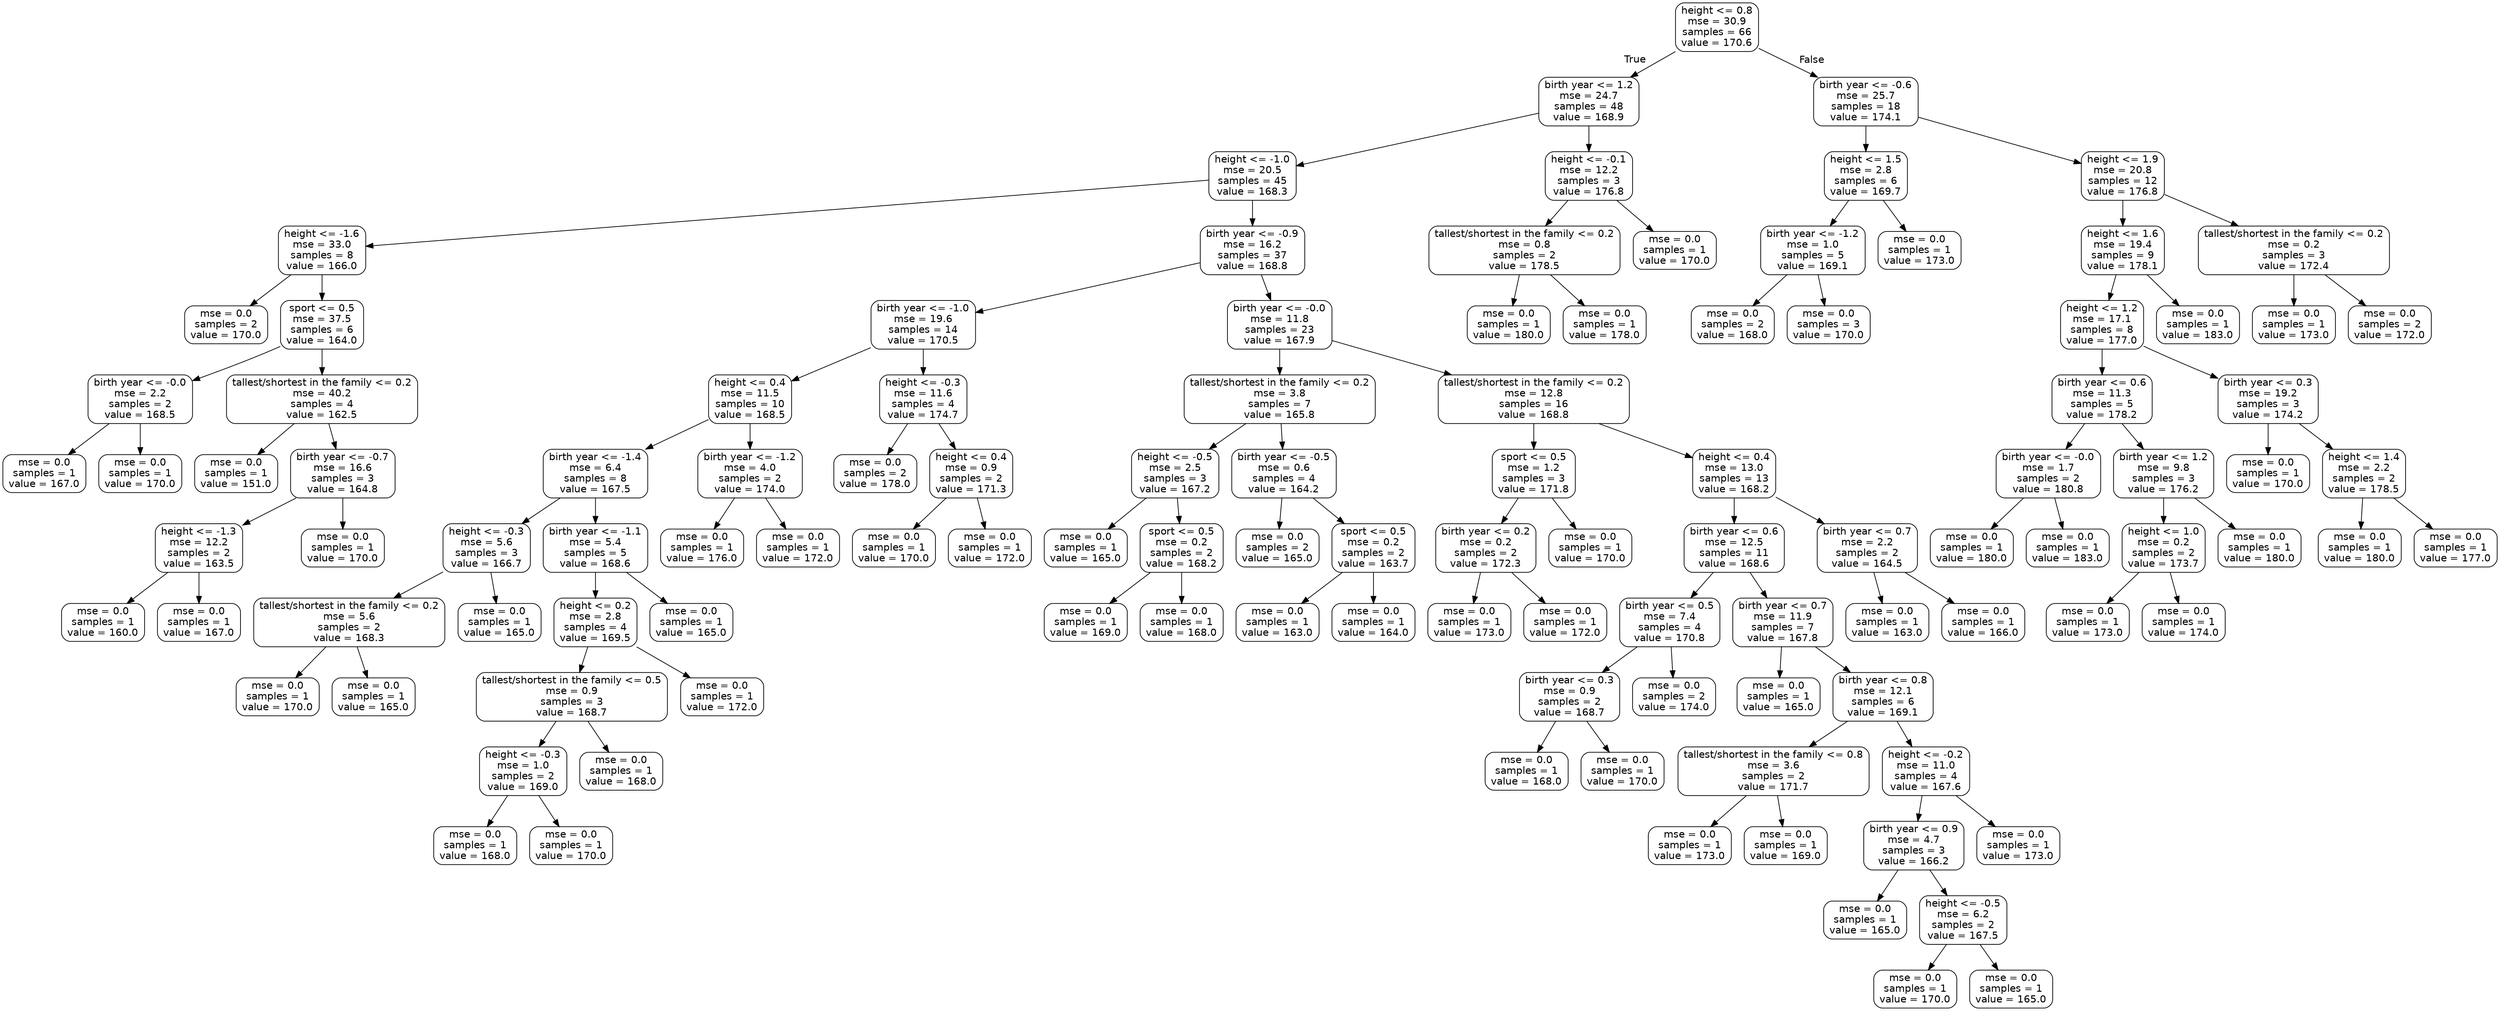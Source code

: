 digraph Tree {
node [shape=box, style="rounded", color="black", fontname=helvetica] ;
edge [fontname=helvetica] ;
0 [label="height <= 0.8\nmse = 30.9\nsamples = 66\nvalue = 170.6"] ;
1 [label="birth year <= 1.2\nmse = 24.7\nsamples = 48\nvalue = 168.9"] ;
0 -> 1 [labeldistance=2.5, labelangle=45, headlabel="True"] ;
2 [label="height <= -1.0\nmse = 20.5\nsamples = 45\nvalue = 168.3"] ;
1 -> 2 ;
3 [label="height <= -1.6\nmse = 33.0\nsamples = 8\nvalue = 166.0"] ;
2 -> 3 ;
4 [label="mse = 0.0\nsamples = 2\nvalue = 170.0"] ;
3 -> 4 ;
5 [label="sport <= 0.5\nmse = 37.5\nsamples = 6\nvalue = 164.0"] ;
3 -> 5 ;
6 [label="birth year <= -0.0\nmse = 2.2\nsamples = 2\nvalue = 168.5"] ;
5 -> 6 ;
7 [label="mse = 0.0\nsamples = 1\nvalue = 167.0"] ;
6 -> 7 ;
8 [label="mse = 0.0\nsamples = 1\nvalue = 170.0"] ;
6 -> 8 ;
9 [label="tallest/shortest in the family <= 0.2\nmse = 40.2\nsamples = 4\nvalue = 162.5"] ;
5 -> 9 ;
10 [label="mse = 0.0\nsamples = 1\nvalue = 151.0"] ;
9 -> 10 ;
11 [label="birth year <= -0.7\nmse = 16.6\nsamples = 3\nvalue = 164.8"] ;
9 -> 11 ;
12 [label="height <= -1.3\nmse = 12.2\nsamples = 2\nvalue = 163.5"] ;
11 -> 12 ;
13 [label="mse = 0.0\nsamples = 1\nvalue = 160.0"] ;
12 -> 13 ;
14 [label="mse = 0.0\nsamples = 1\nvalue = 167.0"] ;
12 -> 14 ;
15 [label="mse = 0.0\nsamples = 1\nvalue = 170.0"] ;
11 -> 15 ;
16 [label="birth year <= -0.9\nmse = 16.2\nsamples = 37\nvalue = 168.8"] ;
2 -> 16 ;
17 [label="birth year <= -1.0\nmse = 19.6\nsamples = 14\nvalue = 170.5"] ;
16 -> 17 ;
18 [label="height <= 0.4\nmse = 11.5\nsamples = 10\nvalue = 168.5"] ;
17 -> 18 ;
19 [label="birth year <= -1.4\nmse = 6.4\nsamples = 8\nvalue = 167.5"] ;
18 -> 19 ;
20 [label="height <= -0.3\nmse = 5.6\nsamples = 3\nvalue = 166.7"] ;
19 -> 20 ;
21 [label="tallest/shortest in the family <= 0.2\nmse = 5.6\nsamples = 2\nvalue = 168.3"] ;
20 -> 21 ;
22 [label="mse = 0.0\nsamples = 1\nvalue = 170.0"] ;
21 -> 22 ;
23 [label="mse = 0.0\nsamples = 1\nvalue = 165.0"] ;
21 -> 23 ;
24 [label="mse = 0.0\nsamples = 1\nvalue = 165.0"] ;
20 -> 24 ;
25 [label="birth year <= -1.1\nmse = 5.4\nsamples = 5\nvalue = 168.6"] ;
19 -> 25 ;
26 [label="height <= 0.2\nmse = 2.8\nsamples = 4\nvalue = 169.5"] ;
25 -> 26 ;
27 [label="tallest/shortest in the family <= 0.5\nmse = 0.9\nsamples = 3\nvalue = 168.7"] ;
26 -> 27 ;
28 [label="height <= -0.3\nmse = 1.0\nsamples = 2\nvalue = 169.0"] ;
27 -> 28 ;
29 [label="mse = 0.0\nsamples = 1\nvalue = 168.0"] ;
28 -> 29 ;
30 [label="mse = 0.0\nsamples = 1\nvalue = 170.0"] ;
28 -> 30 ;
31 [label="mse = 0.0\nsamples = 1\nvalue = 168.0"] ;
27 -> 31 ;
32 [label="mse = 0.0\nsamples = 1\nvalue = 172.0"] ;
26 -> 32 ;
33 [label="mse = 0.0\nsamples = 1\nvalue = 165.0"] ;
25 -> 33 ;
34 [label="birth year <= -1.2\nmse = 4.0\nsamples = 2\nvalue = 174.0"] ;
18 -> 34 ;
35 [label="mse = 0.0\nsamples = 1\nvalue = 176.0"] ;
34 -> 35 ;
36 [label="mse = 0.0\nsamples = 1\nvalue = 172.0"] ;
34 -> 36 ;
37 [label="height <= -0.3\nmse = 11.6\nsamples = 4\nvalue = 174.7"] ;
17 -> 37 ;
38 [label="mse = 0.0\nsamples = 2\nvalue = 178.0"] ;
37 -> 38 ;
39 [label="height <= 0.4\nmse = 0.9\nsamples = 2\nvalue = 171.3"] ;
37 -> 39 ;
40 [label="mse = 0.0\nsamples = 1\nvalue = 170.0"] ;
39 -> 40 ;
41 [label="mse = 0.0\nsamples = 1\nvalue = 172.0"] ;
39 -> 41 ;
42 [label="birth year <= -0.0\nmse = 11.8\nsamples = 23\nvalue = 167.9"] ;
16 -> 42 ;
43 [label="tallest/shortest in the family <= 0.2\nmse = 3.8\nsamples = 7\nvalue = 165.8"] ;
42 -> 43 ;
44 [label="height <= -0.5\nmse = 2.5\nsamples = 3\nvalue = 167.2"] ;
43 -> 44 ;
45 [label="mse = 0.0\nsamples = 1\nvalue = 165.0"] ;
44 -> 45 ;
46 [label="sport <= 0.5\nmse = 0.2\nsamples = 2\nvalue = 168.2"] ;
44 -> 46 ;
47 [label="mse = 0.0\nsamples = 1\nvalue = 169.0"] ;
46 -> 47 ;
48 [label="mse = 0.0\nsamples = 1\nvalue = 168.0"] ;
46 -> 48 ;
49 [label="birth year <= -0.5\nmse = 0.6\nsamples = 4\nvalue = 164.2"] ;
43 -> 49 ;
50 [label="mse = 0.0\nsamples = 2\nvalue = 165.0"] ;
49 -> 50 ;
51 [label="sport <= 0.5\nmse = 0.2\nsamples = 2\nvalue = 163.7"] ;
49 -> 51 ;
52 [label="mse = 0.0\nsamples = 1\nvalue = 163.0"] ;
51 -> 52 ;
53 [label="mse = 0.0\nsamples = 1\nvalue = 164.0"] ;
51 -> 53 ;
54 [label="tallest/shortest in the family <= 0.2\nmse = 12.8\nsamples = 16\nvalue = 168.8"] ;
42 -> 54 ;
55 [label="sport <= 0.5\nmse = 1.2\nsamples = 3\nvalue = 171.8"] ;
54 -> 55 ;
56 [label="birth year <= 0.2\nmse = 0.2\nsamples = 2\nvalue = 172.3"] ;
55 -> 56 ;
57 [label="mse = 0.0\nsamples = 1\nvalue = 173.0"] ;
56 -> 57 ;
58 [label="mse = 0.0\nsamples = 1\nvalue = 172.0"] ;
56 -> 58 ;
59 [label="mse = 0.0\nsamples = 1\nvalue = 170.0"] ;
55 -> 59 ;
60 [label="height <= 0.4\nmse = 13.0\nsamples = 13\nvalue = 168.2"] ;
54 -> 60 ;
61 [label="birth year <= 0.6\nmse = 12.5\nsamples = 11\nvalue = 168.6"] ;
60 -> 61 ;
62 [label="birth year <= 0.5\nmse = 7.4\nsamples = 4\nvalue = 170.8"] ;
61 -> 62 ;
63 [label="birth year <= 0.3\nmse = 0.9\nsamples = 2\nvalue = 168.7"] ;
62 -> 63 ;
64 [label="mse = 0.0\nsamples = 1\nvalue = 168.0"] ;
63 -> 64 ;
65 [label="mse = 0.0\nsamples = 1\nvalue = 170.0"] ;
63 -> 65 ;
66 [label="mse = 0.0\nsamples = 2\nvalue = 174.0"] ;
62 -> 66 ;
67 [label="birth year <= 0.7\nmse = 11.9\nsamples = 7\nvalue = 167.8"] ;
61 -> 67 ;
68 [label="mse = 0.0\nsamples = 1\nvalue = 165.0"] ;
67 -> 68 ;
69 [label="birth year <= 0.8\nmse = 12.1\nsamples = 6\nvalue = 169.1"] ;
67 -> 69 ;
70 [label="tallest/shortest in the family <= 0.8\nmse = 3.6\nsamples = 2\nvalue = 171.7"] ;
69 -> 70 ;
71 [label="mse = 0.0\nsamples = 1\nvalue = 173.0"] ;
70 -> 71 ;
72 [label="mse = 0.0\nsamples = 1\nvalue = 169.0"] ;
70 -> 72 ;
73 [label="height <= -0.2\nmse = 11.0\nsamples = 4\nvalue = 167.6"] ;
69 -> 73 ;
74 [label="birth year <= 0.9\nmse = 4.7\nsamples = 3\nvalue = 166.2"] ;
73 -> 74 ;
75 [label="mse = 0.0\nsamples = 1\nvalue = 165.0"] ;
74 -> 75 ;
76 [label="height <= -0.5\nmse = 6.2\nsamples = 2\nvalue = 167.5"] ;
74 -> 76 ;
77 [label="mse = 0.0\nsamples = 1\nvalue = 170.0"] ;
76 -> 77 ;
78 [label="mse = 0.0\nsamples = 1\nvalue = 165.0"] ;
76 -> 78 ;
79 [label="mse = 0.0\nsamples = 1\nvalue = 173.0"] ;
73 -> 79 ;
80 [label="birth year <= 0.7\nmse = 2.2\nsamples = 2\nvalue = 164.5"] ;
60 -> 80 ;
81 [label="mse = 0.0\nsamples = 1\nvalue = 163.0"] ;
80 -> 81 ;
82 [label="mse = 0.0\nsamples = 1\nvalue = 166.0"] ;
80 -> 82 ;
83 [label="height <= -0.1\nmse = 12.2\nsamples = 3\nvalue = 176.8"] ;
1 -> 83 ;
84 [label="tallest/shortest in the family <= 0.2\nmse = 0.8\nsamples = 2\nvalue = 178.5"] ;
83 -> 84 ;
85 [label="mse = 0.0\nsamples = 1\nvalue = 180.0"] ;
84 -> 85 ;
86 [label="mse = 0.0\nsamples = 1\nvalue = 178.0"] ;
84 -> 86 ;
87 [label="mse = 0.0\nsamples = 1\nvalue = 170.0"] ;
83 -> 87 ;
88 [label="birth year <= -0.6\nmse = 25.7\nsamples = 18\nvalue = 174.1"] ;
0 -> 88 [labeldistance=2.5, labelangle=-45, headlabel="False"] ;
89 [label="height <= 1.5\nmse = 2.8\nsamples = 6\nvalue = 169.7"] ;
88 -> 89 ;
90 [label="birth year <= -1.2\nmse = 1.0\nsamples = 5\nvalue = 169.1"] ;
89 -> 90 ;
91 [label="mse = 0.0\nsamples = 2\nvalue = 168.0"] ;
90 -> 91 ;
92 [label="mse = 0.0\nsamples = 3\nvalue = 170.0"] ;
90 -> 92 ;
93 [label="mse = 0.0\nsamples = 1\nvalue = 173.0"] ;
89 -> 93 ;
94 [label="height <= 1.9\nmse = 20.8\nsamples = 12\nvalue = 176.8"] ;
88 -> 94 ;
95 [label="height <= 1.6\nmse = 19.4\nsamples = 9\nvalue = 178.1"] ;
94 -> 95 ;
96 [label="height <= 1.2\nmse = 17.1\nsamples = 8\nvalue = 177.0"] ;
95 -> 96 ;
97 [label="birth year <= 0.6\nmse = 11.3\nsamples = 5\nvalue = 178.2"] ;
96 -> 97 ;
98 [label="birth year <= -0.0\nmse = 1.7\nsamples = 2\nvalue = 180.8"] ;
97 -> 98 ;
99 [label="mse = 0.0\nsamples = 1\nvalue = 180.0"] ;
98 -> 99 ;
100 [label="mse = 0.0\nsamples = 1\nvalue = 183.0"] ;
98 -> 100 ;
101 [label="birth year <= 1.2\nmse = 9.8\nsamples = 3\nvalue = 176.2"] ;
97 -> 101 ;
102 [label="height <= 1.0\nmse = 0.2\nsamples = 2\nvalue = 173.7"] ;
101 -> 102 ;
103 [label="mse = 0.0\nsamples = 1\nvalue = 173.0"] ;
102 -> 103 ;
104 [label="mse = 0.0\nsamples = 1\nvalue = 174.0"] ;
102 -> 104 ;
105 [label="mse = 0.0\nsamples = 1\nvalue = 180.0"] ;
101 -> 105 ;
106 [label="birth year <= 0.3\nmse = 19.2\nsamples = 3\nvalue = 174.2"] ;
96 -> 106 ;
107 [label="mse = 0.0\nsamples = 1\nvalue = 170.0"] ;
106 -> 107 ;
108 [label="height <= 1.4\nmse = 2.2\nsamples = 2\nvalue = 178.5"] ;
106 -> 108 ;
109 [label="mse = 0.0\nsamples = 1\nvalue = 180.0"] ;
108 -> 109 ;
110 [label="mse = 0.0\nsamples = 1\nvalue = 177.0"] ;
108 -> 110 ;
111 [label="mse = 0.0\nsamples = 1\nvalue = 183.0"] ;
95 -> 111 ;
112 [label="tallest/shortest in the family <= 0.2\nmse = 0.2\nsamples = 3\nvalue = 172.4"] ;
94 -> 112 ;
113 [label="mse = 0.0\nsamples = 1\nvalue = 173.0"] ;
112 -> 113 ;
114 [label="mse = 0.0\nsamples = 2\nvalue = 172.0"] ;
112 -> 114 ;
}